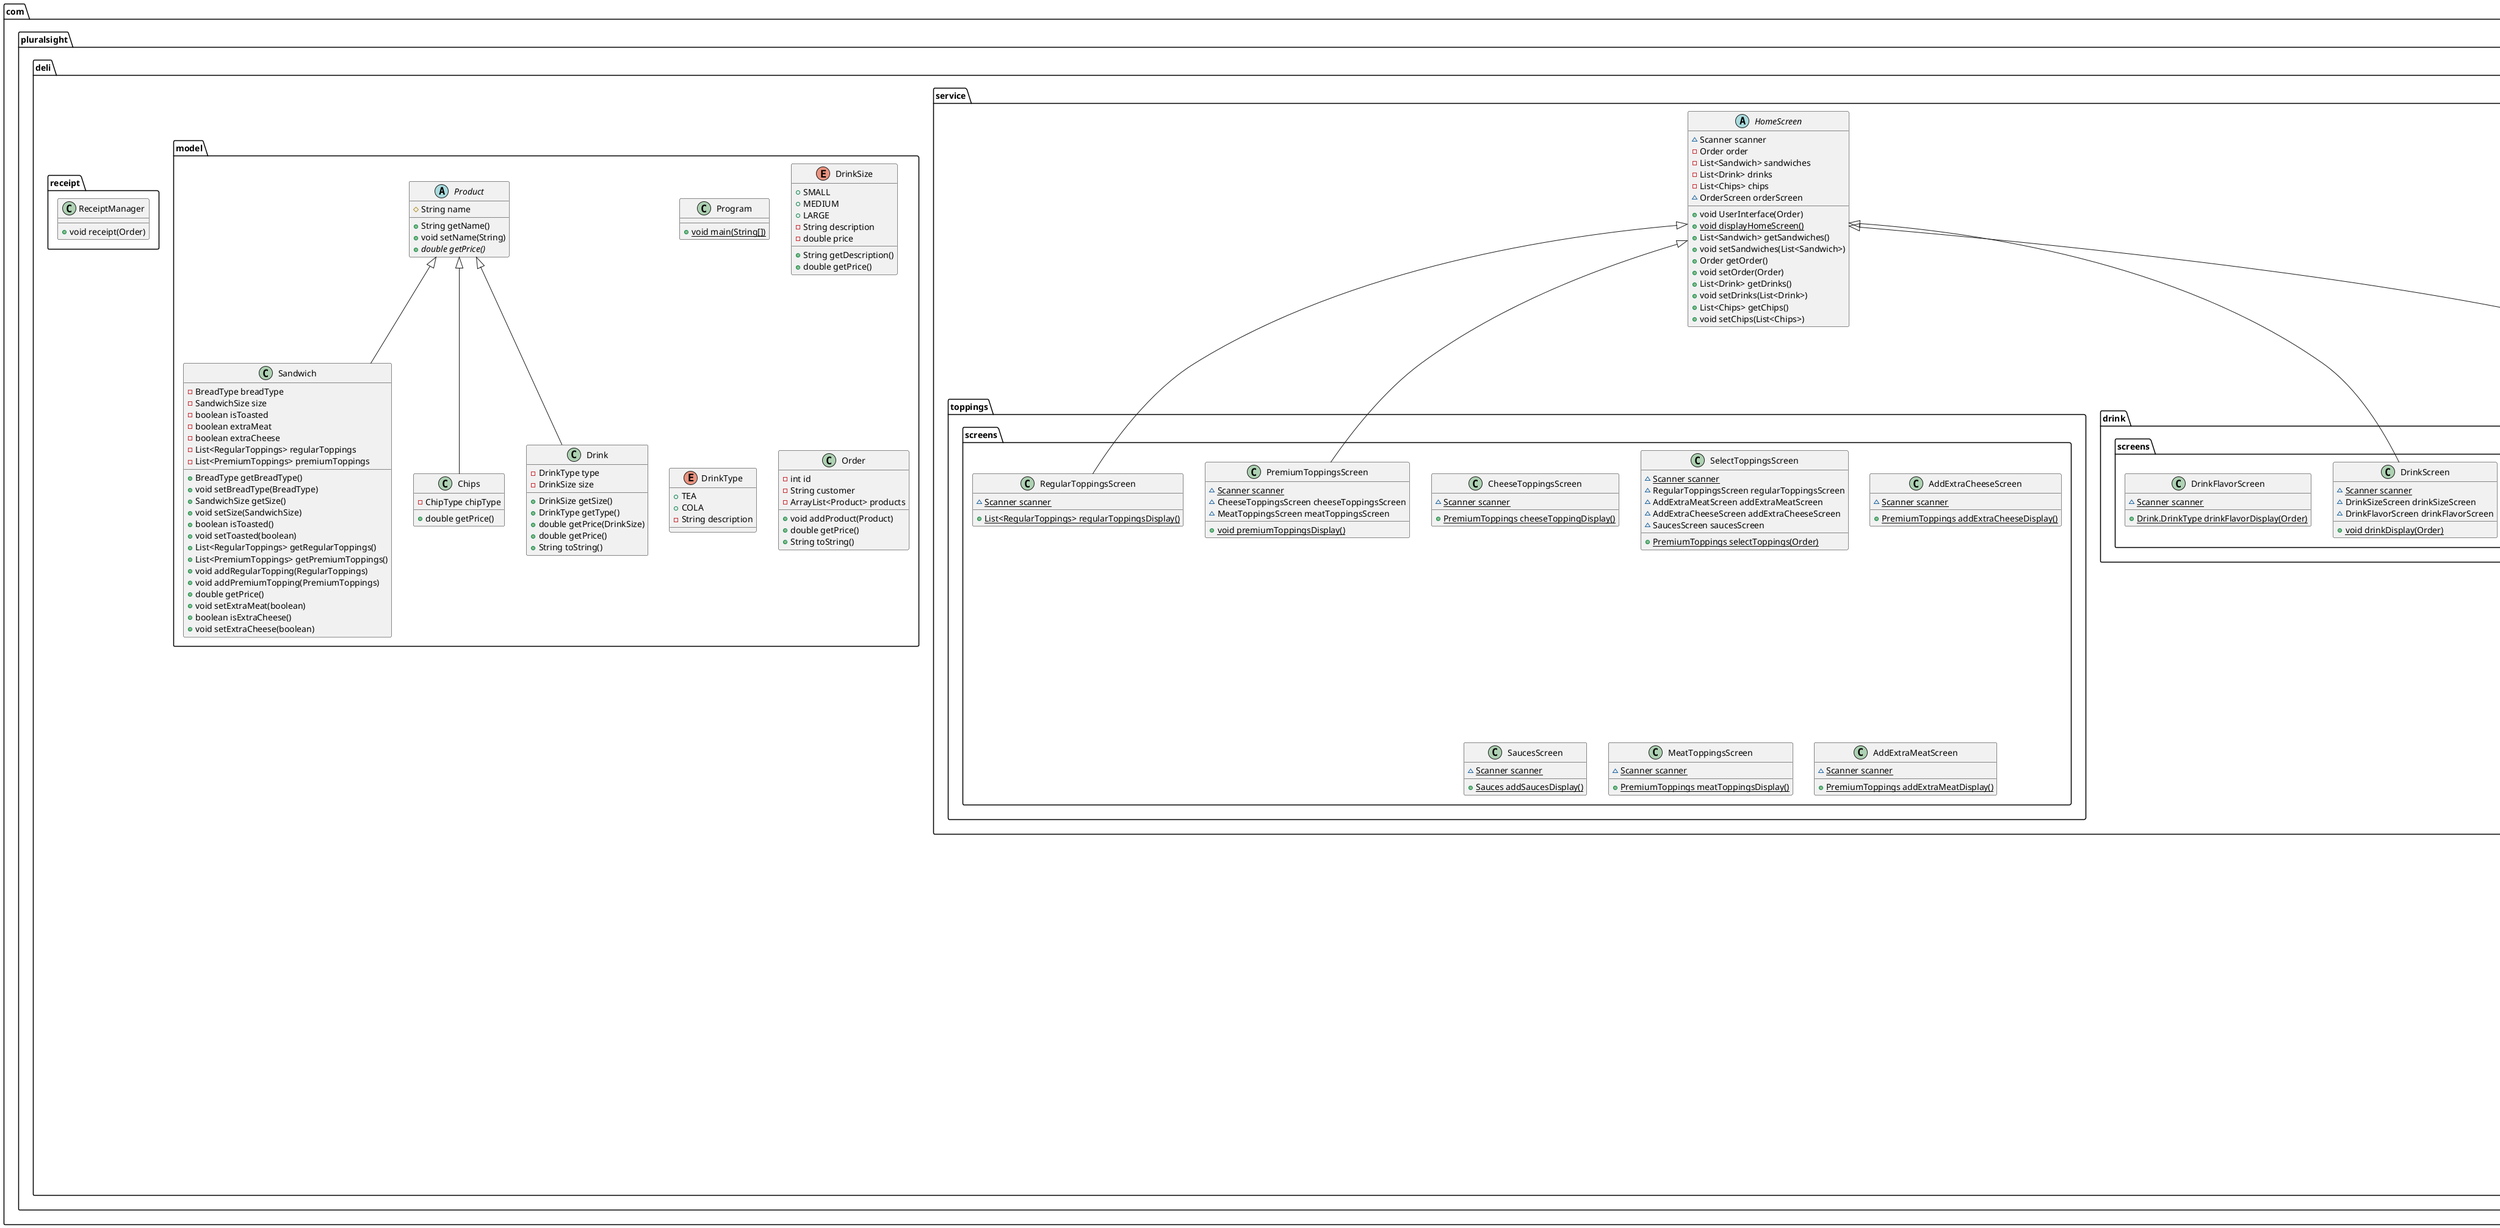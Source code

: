 @startuml
class com.pluralsight.deli.service.toppings.screens.CheeseToppingsScreen {
~ {static} Scanner scanner
+ {static} PremiumToppings cheeseToppingDisplay()
}


class com.pluralsight.deli.model.Sandwich {
- BreadType breadType
- SandwichSize size
- boolean isToasted
- boolean extraMeat
- boolean extraCheese
- List<RegularToppings> regularToppings
- List<PremiumToppings> premiumToppings
+ BreadType getBreadType()
+ void setBreadType(BreadType)
+ SandwichSize getSize()
+ void setSize(SandwichSize)
+ boolean isToasted()
+ void setToasted(boolean)
+ List<RegularToppings> getRegularToppings()
+ List<PremiumToppings> getPremiumToppings()
+ void addRegularTopping(RegularToppings)
+ void addPremiumTopping(PremiumToppings)
+ double getPrice()
+ void setExtraMeat(boolean)
+ boolean isExtraCheese()
+ void setExtraCheese(boolean)
}


class com.pluralsight.deli.service.drink.screens.DrinkSizeScreen {
~ {static} Scanner scanner
+ {static} Drink.DrinkSize drinkSizeDisplay(Order)
}


enum com.pluralsight.deli.enums.PremiumToppings {
+  STEAK
+  HAM
+  SALAMI
+  ROAST_BEEF
+  CHICKEN
+  BACON
+  AMERICAN_CHEESE
+  SWISS_CHEESE
+  PROVOLONE_CHEESE
+  CHEDDAR_CHEESE
- Type type
+ Type getType()
}


enum com.pluralsight.deli.enums.Type {
+  MEAT
+  CHEESE
}

class com.pluralsight.deli.service.sandwich.screens.ToastedScreen {
~ {static} Scanner scanner
+ {static} boolean selectToastedOption(Order)
}


class com.pluralsight.deli.model.Program {
+ {static} void main(String[])
}

enum com.pluralsight.deli.enums.ChipType {
+  POTATO_CHIPS
+  BBQ
+  SOUR_CREAM
+  SALT_AND_VINEGAR
}

class com.pluralsight.deli.service.toppings.screens.SelectToppingsScreen {
~ {static} Scanner scanner
~ RegularToppingsScreen regularToppingsScreen
~ AddExtraMeatScreen addExtraMeatScreen
~ AddExtraCheeseScreen addExtraCheeseScreen
~ SaucesScreen saucesScreen
+ {static} PremiumToppings selectToppings(Order)
}


class com.pluralsight.deli.model.Chips {
- ChipType chipType
+ double getPrice()
}


class com.pluralsight.deli.service.sandwich.screens.SelectSandwichSizeScreen {
~ {static} Scanner scanner
+ SandwichSize selectSandwichSize(Order)
}


class com.pluralsight.deli.service.drink.screens.DrinkScreen {
~ {static} Scanner scanner
~ DrinkSizeScreen drinkSizeScreen
~ DrinkFlavorScreen drinkFlavorScreen
+ {static} void drinkDisplay(Order)
}


enum com.pluralsight.deli.enums.SandwichSize {
+  SMALL
+  MEDIUM
+  LARGE
}

enum com.pluralsight.deli.enums.BreadType {
+  WHITE
+  WHEAT
+  RYE
+  WRAP
}

class com.pluralsight.deli.service.CheckOutScreen {
+ {static} void checkOutDisplay(Order)
}

class com.pluralsight.deli.service.sandwich.screens.SelectBreadTypeScreen {
~ {static} Scanner scanner
+ {static} BreadType selectBreadType(Order)
}


class com.pluralsight.deli.service.toppings.screens.AddExtraCheeseScreen {
~ {static} Scanner scanner
+ {static} PremiumToppings addExtraCheeseDisplay()
}


class com.pluralsight.deli.model.Drink {
- DrinkType type
- DrinkSize size
+ DrinkSize getSize()
+ DrinkType getType()
+ double getPrice(DrinkSize)
+ double getPrice()
+ String toString()
}


enum com.pluralsight.deli.model.DrinkSize {
+  SMALL
+  MEDIUM
+  LARGE
- String description
- double price
+ String getDescription()
+ double getPrice()
}


enum com.pluralsight.deli.model.DrinkType {
+  TEA
+  COLA
- String description
}

class com.pluralsight.deli.service.sandwich.screens.SandwichScreen {
~ {static} Scanner scanner
~ {static} SelectBreadTypeScreen selectBreadType
~ SelectSandwichSizeScreen selectSandwichSize
~ SelectToppingsScreen selectToppings
~ ToastedScreen toastedScreen
~ CustomizationScreen customizationScreen
+ void addSandwichDisplay(Order)
}


class com.pluralsight.deli.service.toppings.screens.SaucesScreen {
~ {static} Scanner scanner
+ {static} Sauces addSaucesDisplay()
}


class com.pluralsight.deli.service.toppings.screens.MeatToppingsScreen {
~ {static} Scanner scanner
+ {static} PremiumToppings meatToppingsDisplay()
}


class com.pluralsight.deli.service.ChipsScreen {
~ {static} Scanner scanner
+ {static} Chips chipsDisplay(Order)
}


enum com.pluralsight.deli.enums.RegularToppings {
+  LETTUCE
+  PEPPERS
+  ONIONS
+  TOMATOES
+  JALAPENOS
+  CUCUMBERS
+  PICKLES
+  GUACAMOLE
+  MUSHROOMS
}

class com.pluralsight.deli.receipt.ReceiptManager {
+ void receipt(Order)
}

abstract class com.pluralsight.deli.model.Product {
# String name
+ String getName()
+ void setName(String)
+ {abstract}double getPrice()
}


class com.pluralsight.deli.service.drink.screens.DrinkFlavorScreen {
~ {static} Scanner scanner
+ {static} Drink.DrinkType drinkFlavorDisplay(Order)
}


class com.pluralsight.deli.service.toppings.screens.PremiumToppingsScreen {
~ {static} Scanner scanner
~ CheeseToppingsScreen cheeseToppingsScreen
~ MeatToppingsScreen meatToppingsScreen
+ {static} void premiumToppingsDisplay()
}


class com.pluralsight.deli.service.OrderScreen {
~ {static} Order order
~ {static} Scanner scanner
~ {static} SandwichScreen sandwichScreen
~ DrinkScreen drinkScreen
~ ChipsScreen chipsScreen
~ CheckOutScreen checkOutScreen
+ {static} void displayOrderScreen()
}


class com.pluralsight.deli.service.toppings.screens.AddExtraMeatScreen {
~ {static} Scanner scanner
+ {static} PremiumToppings addExtraMeatDisplay()
}


class com.pluralsight.deli.service.toppings.screens.RegularToppingsScreen {
~ {static} Scanner scanner
+ {static} List<RegularToppings> regularToppingsDisplay()
}


class com.pluralsight.deli.service.sandwich.screens.CustomizationScreen {
+ {static} void finishCustomization(BreadType,SandwichSize,PremiumToppings,PremiumToppings,boolean)
}

enum com.pluralsight.deli.enums.Sauces {
+  MAYO
+  MUSTARD
+  KETCHUP
+  RANCH
+  THOUSAND_ISLAND
+  VINAIGRETTE
+  AU_JUS
}

abstract class com.pluralsight.deli.service.HomeScreen {
~ Scanner scanner
- Order order
- List<Sandwich> sandwiches
- List<Drink> drinks
- List<Chips> chips
~ OrderScreen orderScreen
+ void UserInterface(Order)
+ {static} void displayHomeScreen()
+ List<Sandwich> getSandwiches()
+ void setSandwiches(List<Sandwich>)
+ Order getOrder()
+ void setOrder(Order)
+ List<Drink> getDrinks()
+ void setDrinks(List<Drink>)
+ List<Chips> getChips()
+ void setChips(List<Chips>)
}


class com.pluralsight.deli.model.Order {
- int id
- String customer
- ArrayList<Product> products
+ void addProduct(Product)
+ double getPrice()
+ String toString()
}




com.pluralsight.deli.model.Product <|-- com.pluralsight.deli.model.Sandwich
com.pluralsight.deli.model.Product <|-- com.pluralsight.deli.model.Chips
com.pluralsight.deli.service.HomeScreen <|-- com.pluralsight.deli.service.drink.screens.DrinkScreen
com.pluralsight.deli.model.Product <|-- com.pluralsight.deli.model.Drink
com.pluralsight.deli.service.HomeScreen <|-- com.pluralsight.deli.service.sandwich.screens.SandwichScreen
com.pluralsight.deli.service.HomeScreen <|-- com.pluralsight.deli.service.toppings.screens.PremiumToppingsScreen
com.pluralsight.deli.service.HomeScreen <|-- com.pluralsight.deli.service.toppings.screens.RegularToppingsScreen
@enduml